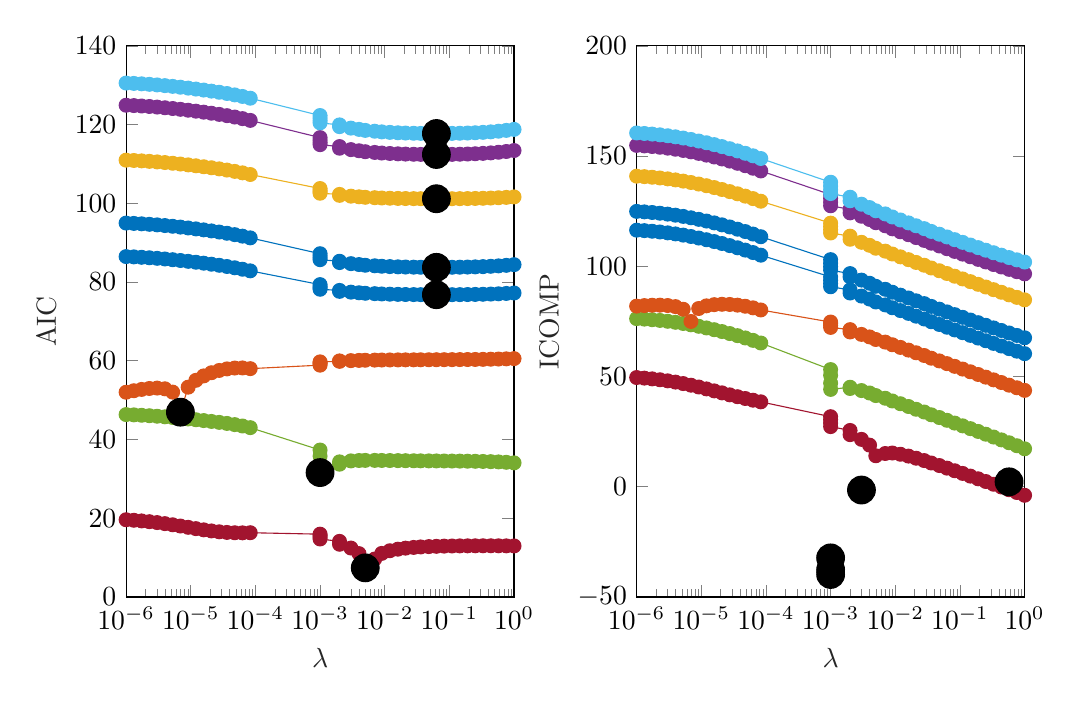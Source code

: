 % This file was created by matlab2tikz.
%
\definecolor{mycolor1}{rgb}{0.0,0.447,0.741}%
\definecolor{mycolor2}{rgb}{0.929,0.694,0.125}%
\definecolor{mycolor3}{rgb}{0.466,0.674,0.188}%
\definecolor{mycolor4}{rgb}{0.635,0.078,0.184}%
\definecolor{mycolor5}{rgb}{0.85,0.325,0.098}%
\definecolor{mycolor6}{rgb}{0.494,0.184,0.556}%
\definecolor{mycolor7}{rgb}{0.301,0.745,0.933}%
%
\begin{tikzpicture}

\begin{axis}[%
width=4.927cm,
height=7cm,
at={(0cm,0cm)},
scale only axis,
xmode=log,
xmin=1e-06,
xmax=1,
xminorticks=true,
xlabel style={font=\color{white!15!black}},
xlabel={$\lambda$},
ymin=0,
ymax=140,
ylabel style={font=\color{white!15!black}},
ylabel={AIC},
axis background/.style={fill=white}
]
\addplot [color=mycolor1, mark size=2.5pt, mark=*, mark options={solid, fill=mycolor1, mycolor1}, forget plot]
  table[row sep=crcr]{%
1e-06	94.976\\
1.318e-06	94.891\\
1.738e-06	94.787\\
2.291e-06	94.662\\
3.02e-06	94.515\\
3.981e-06	94.347\\
5.248e-06	94.159\\
6.918e-06	93.953\\
9.12e-06	93.732\\
1.202e-05	93.497\\
1.585e-05	93.248\\
2.089e-05	92.983\\
2.754e-05	92.698\\
3.631e-05	92.386\\
4.786e-05	92.039\\
6.31e-05	91.652\\
8.318e-05	91.218\\
0.0	90.735\\
0.0	90.204\\
0.0	89.631\\
0.0	89.028\\
0.0	88.41\\
0.0	87.794\\
0.001	87.197\\
0.001	86.637\\
0.001	86.126\\
0.001	85.672\\
0.002	85.278\\
0.002	84.945\\
0.003	84.669\\
0.004	84.444\\
0.005	84.264\\
0.007	84.121\\
0.009	84.009\\
0.012	83.923\\
0.016	83.858\\
0.021	83.809\\
0.028	83.775\\
0.036	83.751\\
0.048	83.737\\
0.063	83.733\\
0.083	83.736\\
0.11	83.749\\
0.145	83.771\\
0.191	83.804\\
0.251	83.851\\
0.331	83.914\\
0.437	83.996\\
0.575	84.104\\
0.759	84.242\\
1	84.416\\
};
\addplot [color=black, draw=none, mark size=5.0pt, mark=*, mark options={solid, fill=black, black}, forget plot]
  table[row sep=crcr]{%
0.063	83.733\\
};
\addplot [color=mycolor2, mark size=2.5pt, mark=*, mark options={solid, fill=mycolor2, mycolor2}, forget plot]
  table[row sep=crcr]{%
1e-06	110.956\\
1.318e-06	110.874\\
1.738e-06	110.773\\
2.291e-06	110.653\\
3.02e-06	110.512\\
3.981e-06	110.35\\
5.248e-06	110.168\\
6.918e-06	109.969\\
9.12e-06	109.754\\
1.202e-05	109.525\\
1.585e-05	109.282\\
2.089e-05	109.023\\
2.754e-05	108.744\\
3.631e-05	108.439\\
4.786e-05	108.103\\
6.31e-05	107.729\\
8.318e-05	107.315\\
0.0	106.859\\
0.0	106.367\\
0.0	105.845\\
0.0	105.308\\
0.0	104.77\\
0.0	104.247\\
0.001	103.754\\
0.001	103.302\\
0.001	102.901\\
0.001	102.552\\
0.002	102.257\\
0.002	102.012\\
0.003	101.811\\
0.004	101.651\\
0.005	101.523\\
0.007	101.423\\
0.009	101.346\\
0.012	101.286\\
0.016	101.241\\
0.021	101.208\\
0.028	101.184\\
0.036	101.168\\
0.048	101.158\\
0.063	101.155\\
0.083	101.157\\
0.11	101.165\\
0.145	101.18\\
0.191	101.202\\
0.251	101.233\\
0.331	101.275\\
0.437	101.332\\
0.575	101.405\\
0.759	101.501\\
1	101.623\\
};
\addplot [color=black, draw=none, mark size=5.0pt, mark=*, mark options={solid, fill=black, black}, forget plot]
  table[row sep=crcr]{%
0.063	101.155\\
};
\addplot [color=mycolor3, mark size=2.5pt, mark=*, mark options={solid, fill=mycolor3, mycolor3}, forget plot]
  table[row sep=crcr]{%
1e-06	46.336\\
1.318e-06	46.256\\
1.738e-06	46.159\\
2.291e-06	46.044\\
3.02e-06	45.911\\
3.981e-06	45.76\\
5.248e-06	45.593\\
6.918e-06	45.412\\
9.12e-06	45.221\\
1.202e-05	45.022\\
1.585e-05	44.813\\
2.089e-05	44.592\\
2.754e-05	44.353\\
3.631e-05	44.088\\
4.786e-05	43.785\\
6.31e-05	43.431\\
8.318e-05	43.013\\
0.0	42.519\\
0.0	41.937\\
0.0	41.259\\
0.0	40.476\\
0.0	39.578\\
0.0	38.545\\
0.001	37.329\\
0.001	35.792\\
0.001	33.33\\
0.001	31.604\\
0.002	33.729\\
0.002	34.328\\
0.003	34.57\\
0.004	34.668\\
0.005	34.698\\
0.007	34.698\\
0.009	34.683\\
0.012	34.662\\
0.016	34.642\\
0.021	34.622\\
0.028	34.604\\
0.036	34.588\\
0.048	34.574\\
0.063	34.56\\
0.083	34.546\\
0.11	34.531\\
0.145	34.513\\
0.191	34.492\\
0.251	34.464\\
0.331	34.428\\
0.437	34.379\\
0.575	34.311\\
0.759	34.214\\
1	34.07\\
};
\addplot [color=black, draw=none, mark size=5.0pt, mark=*, mark options={solid, fill=black, black}, forget plot]
  table[row sep=crcr]{%
0.001	31.604\\
};
\addplot [color=mycolor4, mark size=2.5pt, mark=*, mark options={solid, fill=mycolor4, mycolor4}, forget plot]
  table[row sep=crcr]{%
1e-06	19.621\\
1.318e-06	19.488\\
1.738e-06	19.326\\
2.291e-06	19.131\\
3.02e-06	18.901\\
3.981e-06	18.637\\
5.248e-06	18.342\\
6.918e-06	18.025\\
9.12e-06	17.695\\
1.202e-05	17.366\\
1.585e-05	17.056\\
2.089e-05	16.781\\
2.754e-05	16.558\\
3.631e-05	16.401\\
4.786e-05	16.315\\
6.31e-05	16.295\\
8.318e-05	16.326\\
0.0	16.384\\
0.0	16.439\\
0.0	16.467\\
0.0	16.446\\
0.0	16.36\\
0.0	16.2\\
0.001	15.96\\
0.001	15.638\\
0.001	15.231\\
0.001	14.734\\
0.002	14.132\\
0.002	13.392\\
0.003	12.436\\
0.004	11.018\\
0.005	7.401\\
0.007	9.645\\
0.009	11.076\\
0.012	11.747\\
0.016	12.147\\
0.021	12.408\\
0.028	12.588\\
0.036	12.715\\
0.048	12.806\\
0.063	12.872\\
0.083	12.92\\
0.11	12.955\\
0.145	12.98\\
0.191	12.996\\
0.251	13.006\\
0.331	13.011\\
0.437	13.01\\
0.575	13.003\\
0.759	12.991\\
1	12.971\\
};
\addplot [color=black, draw=none, mark size=5.0pt, mark=*, mark options={solid, fill=black, black}, forget plot]
  table[row sep=crcr]{%
0.005	7.401\\
};
\addplot [color=mycolor5, mark size=2.5pt, mark=*, mark options={solid, fill=mycolor5, mycolor5}, forget plot]
  table[row sep=crcr]{%
1e-06	52.008\\
1.318e-06	52.391\\
1.738e-06	52.723\\
2.291e-06	52.968\\
3.02e-06	53.062\\
3.981e-06	52.881\\
5.248e-06	52.041\\
6.918e-06	46.943\\
9.12e-06	53.298\\
1.202e-05	55.039\\
1.585e-05	56.159\\
2.089e-05	56.963\\
2.754e-05	57.543\\
3.631e-05	57.936\\
4.786e-05	58.151\\
6.31e-05	58.182\\
8.318e-05	58.0\\
0.0	57.529\\
0.0	56.529\\
0.0	53.27\\
0.0	55.801\\
0.0	57.473\\
0.0	58.337\\
0.001	58.887\\
0.001	59.264\\
0.001	59.53\\
0.001	59.722\\
0.002	59.861\\
0.002	59.963\\
0.003	60.038\\
0.004	60.094\\
0.005	60.136\\
0.007	60.167\\
0.009	60.191\\
0.012	60.209\\
0.016	60.223\\
0.021	60.235\\
0.028	60.245\\
0.036	60.253\\
0.048	60.261\\
0.063	60.27\\
0.083	60.279\\
0.11	60.29\\
0.145	60.303\\
0.191	60.319\\
0.251	60.339\\
0.331	60.365\\
0.437	60.398\\
0.575	60.438\\
0.759	60.489\\
1	60.551\\
};
\addplot [color=black, draw=none, mark size=5.0pt, mark=*, mark options={solid, fill=black, black}, forget plot]
  table[row sep=crcr]{%
6.918e-06	46.943\\
};
\addplot [color=mycolor6, mark size=2.5pt, mark=*, mark options={solid, fill=mycolor6, mycolor6}, forget plot]
  table[row sep=crcr]{%
1e-06	124.904\\
1.318e-06	124.818\\
1.738e-06	124.712\\
2.291e-06	124.586\\
3.02e-06	124.437\\
3.981e-06	124.266\\
5.248e-06	124.075\\
6.918e-06	123.866\\
9.12e-06	123.64\\
1.202e-05	123.4\\
1.585e-05	123.146\\
2.089e-05	122.875\\
2.754e-05	122.583\\
3.631e-05	122.263\\
4.786e-05	121.906\\
6.31e-05	121.505\\
8.318e-05	121.054\\
0.0	120.548\\
0.0	119.987\\
0.0	119.376\\
0.0	118.726\\
0.0	118.049\\
0.0	117.364\\
0.001	116.689\\
0.001	116.042\\
0.001	115.438\\
0.001	114.891\\
0.002	114.407\\
0.002	113.989\\
0.003	113.636\\
0.004	113.343\\
0.005	113.106\\
0.007	112.916\\
0.009	112.766\\
0.012	112.65\\
0.016	112.562\\
0.021	112.496\\
0.028	112.449\\
0.036	112.418\\
0.048	112.401\\
0.063	112.397\\
0.083	112.405\\
0.11	112.426\\
0.145	112.462\\
0.191	112.513\\
0.251	112.585\\
0.331	112.68\\
0.437	112.803\\
0.575	112.961\\
0.759	113.159\\
1	113.404\\
};
\addplot [color=black, draw=none, mark size=5.0pt, mark=*, mark options={solid, fill=black, black}, forget plot]
  table[row sep=crcr]{%
0.063	112.397\\
};
\addplot [color=mycolor7, mark size=2.5pt, mark=*, mark options={solid, fill=mycolor7, mycolor7}, forget plot]
  table[row sep=crcr]{%
1e-06	130.54\\
1.318e-06	130.451\\
1.738e-06	130.344\\
2.291e-06	130.215\\
3.02e-06	130.064\\
3.981e-06	129.89\\
5.248e-06	129.696\\
6.918e-06	129.484\\
9.12e-06	129.257\\
1.202e-05	129.016\\
1.585e-05	128.761\\
2.089e-05	128.491\\
2.754e-05	128.201\\
3.631e-05	127.884\\
4.786e-05	127.532\\
6.31e-05	127.136\\
8.318e-05	126.689\\
0.0	126.187\\
0.0	125.63\\
0.0	125.02\\
0.0	124.366\\
0.0	123.683\\
0.0	122.987\\
0.001	122.296\\
0.001	121.629\\
0.001	121.002\\
0.001	120.428\\
0.002	119.916\\
0.002	119.47\\
0.003	119.09\\
0.004	118.773\\
0.005	118.514\\
0.007	118.305\\
0.009	118.14\\
0.012	118.011\\
0.016	117.913\\
0.021	117.84\\
0.028	117.787\\
0.036	117.752\\
0.048	117.731\\
0.063	117.725\\
0.083	117.733\\
0.11	117.754\\
0.145	117.79\\
0.191	117.844\\
0.251	117.918\\
0.331	118.018\\
0.437	118.146\\
0.575	118.311\\
0.759	118.517\\
1	118.772\\
};
\addplot [color=black, draw=none, mark size=5.0pt, mark=*, mark options={solid, fill=black, black}, forget plot]
  table[row sep=crcr]{%
0.063	117.725\\
};
\addplot [color=mycolor1, mark size=2.5pt, mark=*, mark options={solid, fill=mycolor1, mycolor1}, forget plot]
  table[row sep=crcr]{%
1e-06	86.469\\
1.318e-06	86.385\\
1.738e-06	86.283\\
2.291e-06	86.162\\
3.02e-06	86.019\\
3.981e-06	85.855\\
5.248e-06	85.672\\
6.918e-06	85.471\\
9.12e-06	85.256\\
1.202e-05	85.027\\
1.585e-05	84.785\\
2.089e-05	84.527\\
2.754e-05	84.251\\
3.631e-05	83.951\\
4.786e-05	83.619\\
6.31e-05	83.252\\
8.318e-05	82.845\\
0.0	82.398\\
0.0	81.914\\
0.0	81.402\\
0.0	80.874\\
0.0	80.345\\
0.0	79.83\\
0.001	79.345\\
0.001	78.9\\
0.001	78.505\\
0.001	78.161\\
0.002	77.87\\
0.002	77.628\\
0.003	77.431\\
0.004	77.272\\
0.005	77.146\\
0.007	77.048\\
0.009	76.971\\
0.012	76.912\\
0.016	76.868\\
0.021	76.835\\
0.028	76.811\\
0.036	76.795\\
0.048	76.785\\
0.063	76.781\\
0.083	76.783\\
0.11	76.79\\
0.145	76.803\\
0.191	76.824\\
0.251	76.853\\
0.331	76.892\\
0.437	76.944\\
0.575	77.013\\
0.759	77.103\\
1	77.218\\
};
\addplot [color=black, draw=none, mark size=5.0pt, mark=*, mark options={solid, fill=black, black}, forget plot]
  table[row sep=crcr]{%
0.063	76.781\\
};
\end{axis}

\begin{axis}[%
width=4.927cm,
height=7cm,
at={(6.484cm,0cm)},
scale only axis,
xmode=log,
xmin=1e-06,
xmax=1,
xminorticks=true,
xlabel style={font=\color{white!15!black}},
xlabel={$\lambda$},
ymin=-50,
ymax=200,
ylabel style={font=\color{white!15!black}},
ylabel={ICOMP},
axis background/.style={fill=white}
]
\addplot [color=mycolor1, mark size=2.5pt, mark=*, mark options={solid, fill=mycolor1, mycolor1}, forget plot]
  table[row sep=crcr]{%
1e-06	124.895\\
1.318e-06	124.674\\
1.738e-06	124.399\\
2.291e-06	124.063\\
3.02e-06	123.658\\
3.981e-06	123.18\\
5.248e-06	122.624\\
6.918e-06	121.993\\
9.12e-06	121.289\\
1.202e-05	120.516\\
1.585e-05	119.681\\
2.089e-05	118.786\\
2.754e-05	117.835\\
3.631e-05	116.826\\
4.786e-05	115.757\\
6.31e-05	114.621\\
8.318e-05	113.412\\
0.0	112.126\\
0.0	110.761\\
0.0	109.319\\
0.0	107.809\\
0.0	106.245\\
0.0	104.643\\
0.001	103.023\\
0.001	101.404\\
0.001	99.8\\
0.001	98.226\\
0.002	96.687\\
0.002	95.189\\
0.003	93.731\\
0.004	92.31\\
0.005	90.923\\
0.007	89.565\\
0.009	88.232\\
0.012	86.92\\
0.016	85.624\\
0.021	84.342\\
0.028	83.071\\
0.036	81.81\\
0.048	80.557\\
0.063	79.312\\
0.083	78.075\\
0.11	76.847\\
0.145	75.627\\
0.191	74.418\\
0.251	73.222\\
0.331	72.043\\
0.437	70.883\\
0.575	69.748\\
0.759	68.644\\
1	67.576\\
};
\addplot [color=black, draw=none, mark size=5.0pt, mark=*, mark options={solid, fill=black, black}, forget plot]
  table[row sep=crcr]{%
0.001	-37.657\\
};
\addplot [color=mycolor2, mark size=2.5pt, mark=*, mark options={solid, fill=mycolor2, mycolor2}, forget plot]
  table[row sep=crcr]{%
1e-06	140.875\\
1.318e-06	140.657\\
1.738e-06	140.386\\
2.291e-06	140.054\\
3.02e-06	139.655\\
3.981e-06	139.182\\
5.248e-06	138.633\\
6.918e-06	138.008\\
9.12e-06	137.31\\
1.202e-05	136.544\\
1.585e-05	135.715\\
2.089e-05	134.826\\
2.754e-05	133.882\\
3.631e-05	132.88\\
4.786e-05	131.82\\
6.31e-05	130.698\\
8.318e-05	129.509\\
0.0	128.25\\
0.0	126.924\\
0.0	125.533\\
0.0	124.089\\
0.0	122.605\\
0.0	121.097\\
0.001	119.58\\
0.001	118.069\\
0.001	116.575\\
0.001	115.106\\
0.002	113.666\\
0.002	112.255\\
0.003	110.873\\
0.004	109.516\\
0.005	108.183\\
0.007	106.868\\
0.009	105.569\\
0.012	104.283\\
0.016	103.007\\
0.021	101.74\\
0.028	100.48\\
0.036	99.227\\
0.048	97.978\\
0.063	96.735\\
0.083	95.496\\
0.11	94.263\\
0.145	93.036\\
0.191	91.816\\
0.251	90.605\\
0.331	89.404\\
0.437	88.218\\
0.575	87.05\\
0.759	85.903\\
1	84.783\\
};
\addplot [color=black, draw=none, mark size=5.0pt, mark=*, mark options={solid, fill=black, black}, forget plot]
  table[row sep=crcr]{%
0.0	-37.741\\
};
\addplot [color=mycolor3, mark size=2.5pt, mark=*, mark options={solid, fill=mycolor3, mycolor3}, forget plot]
  table[row sep=crcr]{%
1e-06	76.254\\
1.318e-06	76.039\\
1.738e-06	75.772\\
2.291e-06	75.446\\
3.02e-06	75.054\\
3.981e-06	74.592\\
5.248e-06	74.058\\
6.918e-06	73.452\\
9.12e-06	72.778\\
1.202e-05	72.041\\
1.585e-05	71.246\\
2.089e-05	70.395\\
2.754e-05	69.491\\
3.631e-05	68.529\\
4.786e-05	67.502\\
6.31e-05	66.399\\
8.318e-05	65.207\\
0.0	63.91\\
0.0	62.494\\
0.0	60.947\\
0.0	59.258\\
0.0	57.413\\
0.0	55.395\\
0.001	53.155\\
0.001	50.559\\
0.001	47.005\\
0.001	44.158\\
0.002	45.138\\
0.002	44.571\\
0.003	43.631\\
0.004	42.533\\
0.005	41.358\\
0.007	40.142\\
0.009	38.906\\
0.012	37.659\\
0.016	36.408\\
0.021	35.154\\
0.028	33.901\\
0.036	32.647\\
0.048	31.394\\
0.063	30.14\\
0.083	28.885\\
0.11	27.628\\
0.145	26.369\\
0.191	25.106\\
0.251	23.836\\
0.331	22.557\\
0.437	21.266\\
0.575	19.955\\
0.759	18.616\\
1	17.23\\
};
\addplot [color=black, draw=none, mark size=5.0pt, mark=*, mark options={solid, fill=black, black}, forget plot]
  table[row sep=crcr]{%
0.003	-1.485\\
};
\addplot [color=mycolor4, mark size=2.5pt, mark=*, mark options={solid, fill=mycolor4, mycolor4}, forget plot]
  table[row sep=crcr]{%
1e-06	49.539\\
1.318e-06	49.271\\
1.738e-06	48.939\\
2.291e-06	48.532\\
3.02e-06	48.044\\
3.981e-06	47.469\\
5.248e-06	46.807\\
6.918e-06	46.064\\
9.12e-06	45.251\\
1.202e-05	44.386\\
1.585e-05	43.488\\
2.089e-05	42.584\\
2.754e-05	41.695\\
3.631e-05	40.842\\
4.786e-05	40.032\\
6.31e-05	39.264\\
8.318e-05	38.52\\
0.0	37.775\\
0.0	36.996\\
0.0	36.155\\
0.0	35.227\\
0.0	34.196\\
0.0	33.05\\
0.001	31.786\\
0.001	30.404\\
0.001	28.906\\
0.001	27.288\\
0.002	25.541\\
0.002	23.636\\
0.003	21.497\\
0.004	18.884\\
0.005	14.061\\
0.007	15.09\\
0.009	15.299\\
0.012	14.744\\
0.016	13.913\\
0.021	12.941\\
0.028	11.884\\
0.036	10.773\\
0.048	9.626\\
0.063	8.452\\
0.083	7.259\\
0.11	6.053\\
0.145	4.836\\
0.191	3.61\\
0.251	2.378\\
0.331	1.14\\
0.437	-0.104\\
0.575	-1.353\\
0.759	-2.607\\
1	-3.869\\
};
\addplot [color=black, draw=none, mark size=5.0pt, mark=*, mark options={solid, fill=black, black}, forget plot]
  table[row sep=crcr]{%
0.575	2.239\\
};
\addplot [color=mycolor5, mark size=2.5pt, mark=*, mark options={solid, fill=mycolor5, mycolor5}, forget plot]
  table[row sep=crcr]{%
1e-06	81.927\\
1.318e-06	82.174\\
1.738e-06	82.336\\
2.291e-06	82.369\\
3.02e-06	82.205\\
3.981e-06	81.713\\
5.248e-06	80.506\\
6.918e-06	74.983\\
9.12e-06	80.855\\
1.202e-05	82.059\\
1.585e-05	82.592\\
2.089e-05	82.766\\
2.754e-05	82.681\\
3.631e-05	82.377\\
4.786e-05	81.869\\
6.31e-05	81.151\\
8.318e-05	80.194\\
0.0	78.92\\
0.0	77.086\\
0.0	72.958\\
0.0	74.582\\
0.0	75.308\\
0.0	75.187\\
0.001	74.713\\
0.001	74.03\\
0.001	73.204\\
0.001	72.276\\
0.002	71.27\\
0.002	70.207\\
0.003	69.1\\
0.004	67.96\\
0.005	66.795\\
0.007	65.612\\
0.009	64.414\\
0.012	63.206\\
0.016	61.989\\
0.021	60.767\\
0.028	59.541\\
0.036	58.312\\
0.048	57.081\\
0.063	55.85\\
0.083	54.618\\
0.11	53.387\\
0.145	52.159\\
0.191	50.933\\
0.251	49.711\\
0.331	48.494\\
0.437	47.284\\
0.575	46.083\\
0.759	44.891\\
1	43.711\\
};
\addplot [color=black, draw=none, mark size=5.0pt, mark=*, mark options={solid, fill=black, black}, forget plot]
  table[row sep=crcr]{%
0.0	-35.664\\
};
\addplot [color=mycolor6, mark size=2.5pt, mark=*, mark options={solid, fill=mycolor6, mycolor6}, forget plot]
  table[row sep=crcr]{%
1e-06	154.823\\
1.318e-06	154.601\\
1.738e-06	154.325\\
2.291e-06	153.987\\
3.02e-06	153.58\\
3.981e-06	153.099\\
5.248e-06	152.54\\
6.918e-06	151.905\\
9.12e-06	151.197\\
1.202e-05	150.42\\
1.585e-05	149.579\\
2.089e-05	148.679\\
2.754e-05	147.721\\
3.631e-05	146.704\\
4.786e-05	145.624\\
6.31e-05	144.474\\
8.318e-05	143.248\\
0.0	141.939\\
0.0	140.544\\
0.0	139.064\\
0.0	137.507\\
0.0	135.884\\
0.0	134.214\\
0.001	132.515\\
0.001	130.808\\
0.001	129.113\\
0.001	127.445\\
0.002	125.816\\
0.002	124.232\\
0.003	122.697\\
0.004	121.209\\
0.005	119.765\\
0.007	118.36\\
0.009	116.989\\
0.012	115.647\\
0.016	114.328\\
0.021	113.029\\
0.028	111.746\\
0.036	110.477\\
0.048	109.221\\
0.063	107.977\\
0.083	106.744\\
0.11	105.524\\
0.145	104.317\\
0.191	103.127\\
0.251	101.956\\
0.331	100.809\\
0.437	99.69\\
0.575	98.605\\
0.759	97.561\\
1	96.564\\
};
\addplot [color=black, draw=none, mark size=5.0pt, mark=*, mark options={solid, fill=black, black}, forget plot]
  table[row sep=crcr]{%
0.001	-32.251\\
};
\addplot [color=mycolor7, mark size=2.5pt, mark=*, mark options={solid, fill=mycolor7, mycolor7}, forget plot]
  table[row sep=crcr]{%
1e-06	160.458\\
1.318e-06	160.235\\
1.738e-06	159.957\\
2.291e-06	159.616\\
3.02e-06	159.207\\
3.981e-06	158.722\\
5.248e-06	158.161\\
6.918e-06	157.524\\
9.12e-06	156.813\\
1.202e-05	156.035\\
1.585e-05	155.194\\
2.089e-05	154.294\\
2.754e-05	153.338\\
3.631e-05	152.325\\
4.786e-05	151.249\\
6.31e-05	150.105\\
8.318e-05	148.883\\
0.0	147.579\\
0.0	146.187\\
0.0	144.707\\
0.0	143.148\\
0.0	141.518\\
0.0	139.837\\
0.001	138.122\\
0.001	136.396\\
0.001	134.676\\
0.001	132.982\\
0.002	131.325\\
0.002	129.713\\
0.003	128.151\\
0.004	126.639\\
0.005	125.173\\
0.007	123.75\\
0.009	122.363\\
0.012	121.008\\
0.016	119.679\\
0.021	118.372\\
0.028	117.083\\
0.036	115.81\\
0.048	114.551\\
0.063	113.305\\
0.083	112.072\\
0.11	110.851\\
0.145	109.646\\
0.191	108.458\\
0.251	107.29\\
0.331	106.147\\
0.437	105.033\\
0.575	103.955\\
0.759	102.919\\
1	101.932\\
};
\addplot [color=black, draw=none, mark size=5.0pt, mark=*, mark options={solid, fill=black, black}, forget plot]
  table[row sep=crcr]{%
0.0	-21.092\\
};
\addplot [color=mycolor1, mark size=2.5pt, mark=*, mark options={solid, fill=mycolor1, mycolor1}, forget plot]
  table[row sep=crcr]{%
1e-06	116.387\\
1.318e-06	116.168\\
1.738e-06	115.896\\
2.291e-06	115.563\\
3.02e-06	115.162\\
3.981e-06	114.687\\
5.248e-06	114.137\\
6.918e-06	113.511\\
9.12e-06	112.812\\
1.202e-05	112.046\\
1.585e-05	111.217\\
2.089e-05	110.331\\
2.754e-05	109.389\\
3.631e-05	108.392\\
4.786e-05	107.337\\
6.31e-05	106.221\\
8.318e-05	105.039\\
0.0	103.789\\
0.0	102.471\\
0.0	101.09\\
0.0	99.655\\
0.0	98.18\\
0.0	96.68\\
0.001	95.171\\
0.001	93.667\\
0.001	92.179\\
0.001	90.715\\
0.002	89.279\\
0.002	87.872\\
0.003	86.492\\
0.004	85.138\\
0.005	83.806\\
0.007	82.492\\
0.009	81.194\\
0.012	79.909\\
0.016	78.634\\
0.021	77.367\\
0.028	76.108\\
0.036	74.854\\
0.048	73.605\\
0.063	72.361\\
0.083	71.122\\
0.11	69.888\\
0.145	68.659\\
0.191	67.437\\
0.251	66.224\\
0.331	65.021\\
0.437	63.831\\
0.575	62.658\\
0.759	61.505\\
1	60.378\\
};
\addplot [color=black, draw=none, mark size=5.0pt, mark=*, mark options={solid, fill=black, black}, forget plot]
  table[row sep=crcr]{%
0.001	-39.794\\
};
\end{axis}
\end{tikzpicture}%
